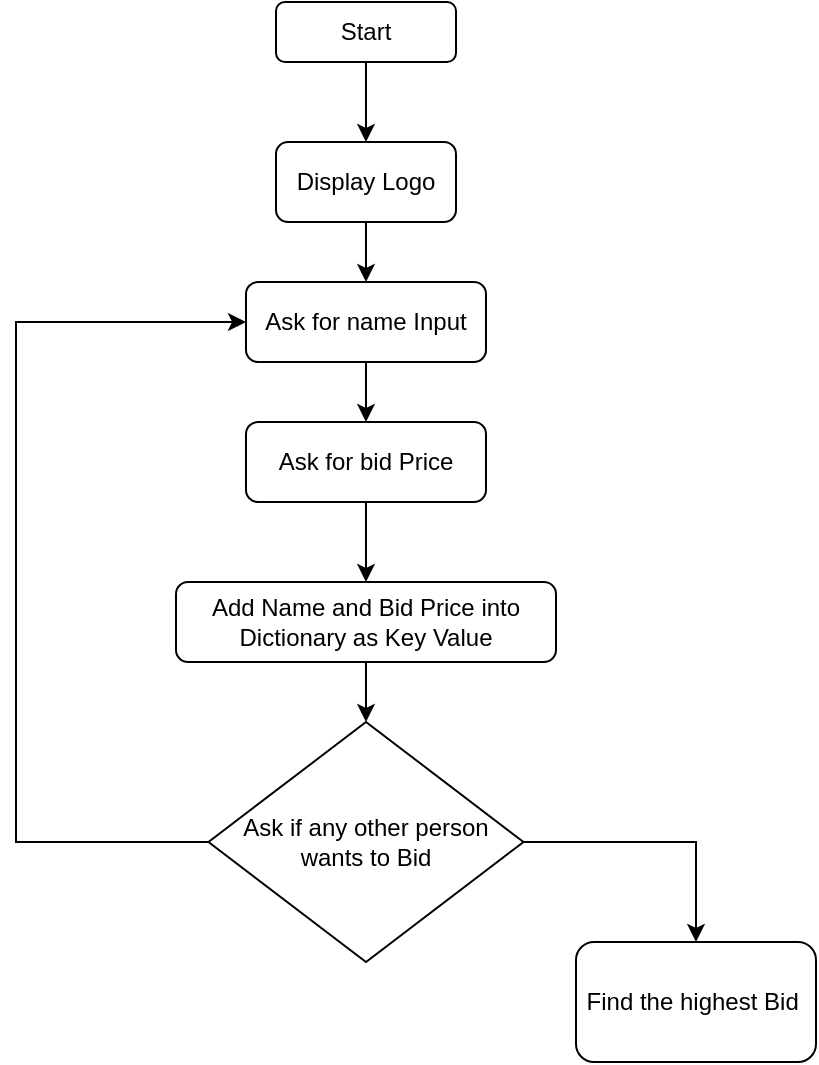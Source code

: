 <mxfile version="21.2.3" type="github">
  <diagram name="Page-1" id="HTRT8-ce6DChUPgs-GvR">
    <mxGraphModel dx="1050" dy="541" grid="1" gridSize="10" guides="1" tooltips="1" connect="1" arrows="1" fold="1" page="1" pageScale="1" pageWidth="850" pageHeight="1100" math="0" shadow="0">
      <root>
        <mxCell id="0" />
        <mxCell id="1" parent="0" />
        <mxCell id="Jppphol-Fye0LTOcOjS4-1" value="Start" style="rounded=1;whiteSpace=wrap;html=1;" vertex="1" parent="1">
          <mxGeometry x="350" y="50" width="90" height="30" as="geometry" />
        </mxCell>
        <mxCell id="Jppphol-Fye0LTOcOjS4-2" value="Display Logo" style="rounded=1;whiteSpace=wrap;html=1;" vertex="1" parent="1">
          <mxGeometry x="350" y="120" width="90" height="40" as="geometry" />
        </mxCell>
        <mxCell id="Jppphol-Fye0LTOcOjS4-3" value="" style="endArrow=classic;html=1;rounded=0;exitX=0.5;exitY=1;exitDx=0;exitDy=0;entryX=0.5;entryY=0;entryDx=0;entryDy=0;" edge="1" parent="1" source="Jppphol-Fye0LTOcOjS4-1" target="Jppphol-Fye0LTOcOjS4-2">
          <mxGeometry width="50" height="50" relative="1" as="geometry">
            <mxPoint x="400" y="310" as="sourcePoint" />
            <mxPoint x="450" y="260" as="targetPoint" />
          </mxGeometry>
        </mxCell>
        <mxCell id="Jppphol-Fye0LTOcOjS4-4" value="Ask for name Input" style="rounded=1;whiteSpace=wrap;html=1;" vertex="1" parent="1">
          <mxGeometry x="335" y="190" width="120" height="40" as="geometry" />
        </mxCell>
        <mxCell id="Jppphol-Fye0LTOcOjS4-5" value="Ask for bid Price" style="rounded=1;whiteSpace=wrap;html=1;" vertex="1" parent="1">
          <mxGeometry x="335" y="260" width="120" height="40" as="geometry" />
        </mxCell>
        <mxCell id="Jppphol-Fye0LTOcOjS4-8" value="" style="endArrow=classic;html=1;rounded=0;exitX=0.5;exitY=1;exitDx=0;exitDy=0;entryX=0.5;entryY=0;entryDx=0;entryDy=0;" edge="1" parent="1" source="Jppphol-Fye0LTOcOjS4-2" target="Jppphol-Fye0LTOcOjS4-4">
          <mxGeometry width="50" height="50" relative="1" as="geometry">
            <mxPoint x="400" y="310" as="sourcePoint" />
            <mxPoint x="450" y="260" as="targetPoint" />
          </mxGeometry>
        </mxCell>
        <mxCell id="Jppphol-Fye0LTOcOjS4-9" value="" style="endArrow=classic;html=1;rounded=0;exitX=0.5;exitY=1;exitDx=0;exitDy=0;entryX=0.5;entryY=0;entryDx=0;entryDy=0;" edge="1" parent="1" source="Jppphol-Fye0LTOcOjS4-4" target="Jppphol-Fye0LTOcOjS4-5">
          <mxGeometry width="50" height="50" relative="1" as="geometry">
            <mxPoint x="400" y="310" as="sourcePoint" />
            <mxPoint x="450" y="260" as="targetPoint" />
          </mxGeometry>
        </mxCell>
        <mxCell id="Jppphol-Fye0LTOcOjS4-10" value="Add Name and Bid Price into Dictionary as Key Value" style="rounded=1;whiteSpace=wrap;html=1;" vertex="1" parent="1">
          <mxGeometry x="300" y="340" width="190" height="40" as="geometry" />
        </mxCell>
        <mxCell id="Jppphol-Fye0LTOcOjS4-11" value="" style="endArrow=classic;html=1;rounded=0;exitX=0.5;exitY=1;exitDx=0;exitDy=0;" edge="1" parent="1" source="Jppphol-Fye0LTOcOjS4-5" target="Jppphol-Fye0LTOcOjS4-10">
          <mxGeometry width="50" height="50" relative="1" as="geometry">
            <mxPoint x="400" y="300" as="sourcePoint" />
            <mxPoint x="450" y="250" as="targetPoint" />
          </mxGeometry>
        </mxCell>
        <mxCell id="Jppphol-Fye0LTOcOjS4-12" value="Ask if any other person wants to Bid" style="rhombus;whiteSpace=wrap;html=1;" vertex="1" parent="1">
          <mxGeometry x="316.25" y="410" width="157.5" height="120" as="geometry" />
        </mxCell>
        <mxCell id="Jppphol-Fye0LTOcOjS4-13" value="" style="endArrow=classic;html=1;rounded=0;exitX=0.5;exitY=1;exitDx=0;exitDy=0;" edge="1" parent="1" source="Jppphol-Fye0LTOcOjS4-10" target="Jppphol-Fye0LTOcOjS4-12">
          <mxGeometry width="50" height="50" relative="1" as="geometry">
            <mxPoint x="400" y="320" as="sourcePoint" />
            <mxPoint x="450" y="270" as="targetPoint" />
          </mxGeometry>
        </mxCell>
        <mxCell id="Jppphol-Fye0LTOcOjS4-15" value="Find the highest Bid&amp;nbsp;" style="rounded=1;whiteSpace=wrap;html=1;" vertex="1" parent="1">
          <mxGeometry x="500" y="520" width="120" height="60" as="geometry" />
        </mxCell>
        <mxCell id="Jppphol-Fye0LTOcOjS4-17" value="" style="endArrow=classic;html=1;rounded=0;exitX=1;exitY=0.5;exitDx=0;exitDy=0;entryX=0.5;entryY=0;entryDx=0;entryDy=0;" edge="1" parent="1" source="Jppphol-Fye0LTOcOjS4-12" target="Jppphol-Fye0LTOcOjS4-15">
          <mxGeometry width="50" height="50" relative="1" as="geometry">
            <mxPoint x="480" y="330" as="sourcePoint" />
            <mxPoint x="530" y="280" as="targetPoint" />
            <Array as="points">
              <mxPoint x="560" y="470" />
            </Array>
          </mxGeometry>
        </mxCell>
        <mxCell id="Jppphol-Fye0LTOcOjS4-18" value="" style="endArrow=classic;html=1;rounded=0;exitX=0;exitY=0.5;exitDx=0;exitDy=0;entryX=0;entryY=0.5;entryDx=0;entryDy=0;" edge="1" parent="1" source="Jppphol-Fye0LTOcOjS4-12" target="Jppphol-Fye0LTOcOjS4-4">
          <mxGeometry width="50" height="50" relative="1" as="geometry">
            <mxPoint x="480" y="330" as="sourcePoint" />
            <mxPoint x="530" y="280" as="targetPoint" />
            <Array as="points">
              <mxPoint x="220" y="470" />
              <mxPoint x="220" y="210" />
            </Array>
          </mxGeometry>
        </mxCell>
      </root>
    </mxGraphModel>
  </diagram>
</mxfile>
